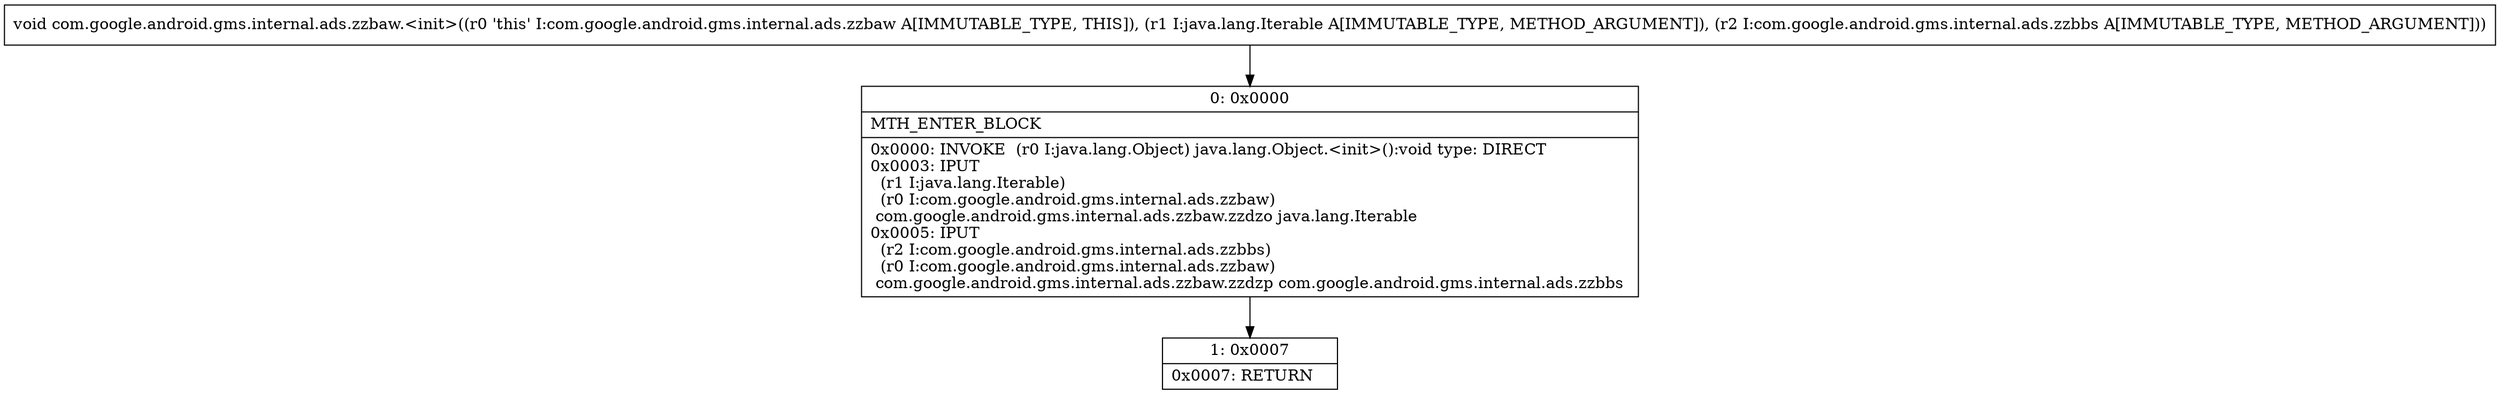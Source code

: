 digraph "CFG forcom.google.android.gms.internal.ads.zzbaw.\<init\>(Ljava\/lang\/Iterable;Lcom\/google\/android\/gms\/internal\/ads\/zzbbs;)V" {
Node_0 [shape=record,label="{0\:\ 0x0000|MTH_ENTER_BLOCK\l|0x0000: INVOKE  (r0 I:java.lang.Object) java.lang.Object.\<init\>():void type: DIRECT \l0x0003: IPUT  \l  (r1 I:java.lang.Iterable)\l  (r0 I:com.google.android.gms.internal.ads.zzbaw)\l com.google.android.gms.internal.ads.zzbaw.zzdzo java.lang.Iterable \l0x0005: IPUT  \l  (r2 I:com.google.android.gms.internal.ads.zzbbs)\l  (r0 I:com.google.android.gms.internal.ads.zzbaw)\l com.google.android.gms.internal.ads.zzbaw.zzdzp com.google.android.gms.internal.ads.zzbbs \l}"];
Node_1 [shape=record,label="{1\:\ 0x0007|0x0007: RETURN   \l}"];
MethodNode[shape=record,label="{void com.google.android.gms.internal.ads.zzbaw.\<init\>((r0 'this' I:com.google.android.gms.internal.ads.zzbaw A[IMMUTABLE_TYPE, THIS]), (r1 I:java.lang.Iterable A[IMMUTABLE_TYPE, METHOD_ARGUMENT]), (r2 I:com.google.android.gms.internal.ads.zzbbs A[IMMUTABLE_TYPE, METHOD_ARGUMENT])) }"];
MethodNode -> Node_0;
Node_0 -> Node_1;
}

